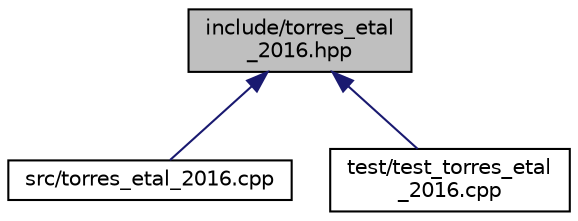digraph "include/torres_etal_2016.hpp"
{
  edge [fontname="Helvetica",fontsize="10",labelfontname="Helvetica",labelfontsize="10"];
  node [fontname="Helvetica",fontsize="10",shape=record];
  Node1 [label="include/torres_etal\l_2016.hpp",height=0.2,width=0.4,color="black", fillcolor="grey75", style="filled", fontcolor="black"];
  Node1 -> Node2 [dir="back",color="midnightblue",fontsize="10",style="solid",fontname="Helvetica"];
  Node2 [label="src/torres_etal_2016.cpp",height=0.2,width=0.4,color="black", fillcolor="white", style="filled",URL="$torres__etal__2016_8cpp.html",tooltip="Coverage path planner based on M. Torres et al, 2016. "];
  Node1 -> Node3 [dir="back",color="midnightblue",fontsize="10",style="solid",fontname="Helvetica"];
  Node3 [label="test/test_torres_etal\l_2016.cpp",height=0.2,width=0.4,color="black", fillcolor="white", style="filled",URL="$test__torres__etal__2016_8cpp.html",tooltip="Test program for torres_etal_2016.hpp. "];
}
